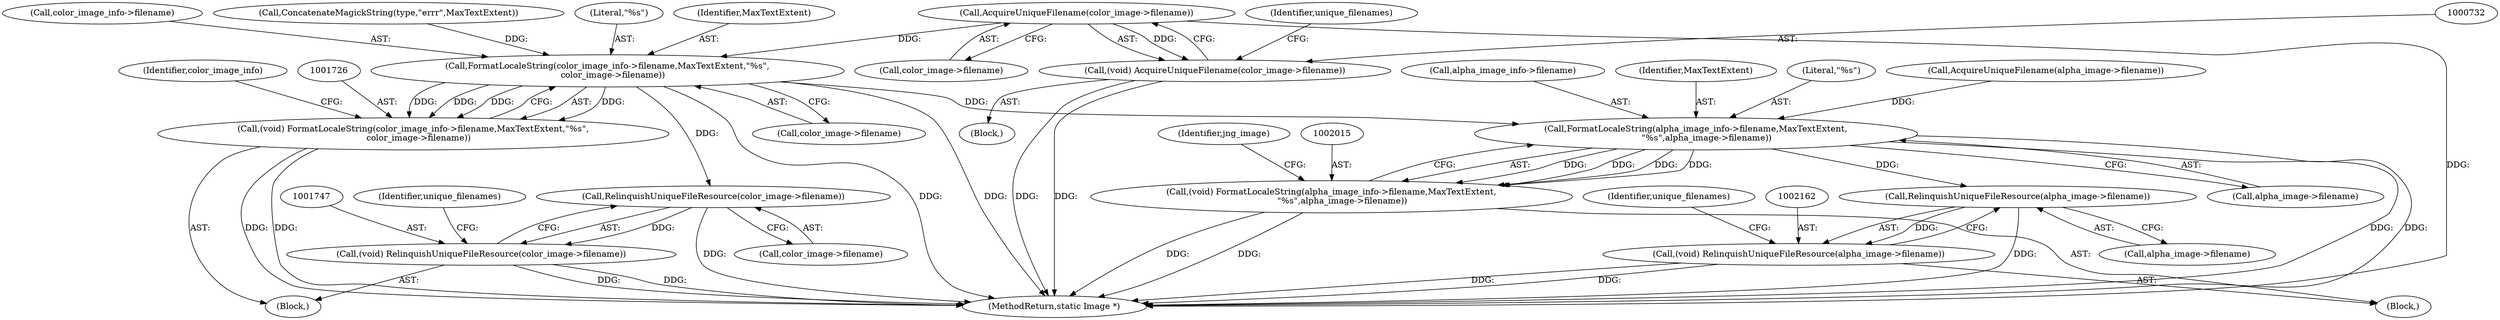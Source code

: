 digraph "0_ImageMagick6_1007b98f8795ad4bea6bc5f68a32d83e982fdae4@pointer" {
"1000733" [label="(Call,AcquireUniqueFilename(color_image->filename))"];
"1000731" [label="(Call,(void) AcquireUniqueFilename(color_image->filename))"];
"1001727" [label="(Call,FormatLocaleString(color_image_info->filename,MaxTextExtent,\"%s\",\n    color_image->filename))"];
"1001725" [label="(Call,(void) FormatLocaleString(color_image_info->filename,MaxTextExtent,\"%s\",\n    color_image->filename))"];
"1001748" [label="(Call,RelinquishUniqueFileResource(color_image->filename))"];
"1001746" [label="(Call,(void) RelinquishUniqueFileResource(color_image->filename))"];
"1002016" [label="(Call,FormatLocaleString(alpha_image_info->filename,MaxTextExtent,\n        \"%s\",alpha_image->filename))"];
"1002014" [label="(Call,(void) FormatLocaleString(alpha_image_info->filename,MaxTextExtent,\n        \"%s\",alpha_image->filename))"];
"1002163" [label="(Call,RelinquishUniqueFileResource(alpha_image->filename))"];
"1002161" [label="(Call,(void) RelinquishUniqueFileResource(alpha_image->filename))"];
"1000273" [label="(Call,ConcatenateMagickString(type,\"errr\",MaxTextExtent))"];
"1000731" [label="(Call,(void) AcquireUniqueFilename(color_image->filename))"];
"1001725" [label="(Call,(void) FormatLocaleString(color_image_info->filename,MaxTextExtent,\"%s\",\n    color_image->filename))"];
"1002014" [label="(Call,(void) FormatLocaleString(alpha_image_info->filename,MaxTextExtent,\n        \"%s\",alpha_image->filename))"];
"1000121" [label="(Block,)"];
"1002016" [label="(Call,FormatLocaleString(alpha_image_info->filename,MaxTextExtent,\n        \"%s\",alpha_image->filename))"];
"1001753" [label="(Identifier,unique_filenames)"];
"1001746" [label="(Call,(void) RelinquishUniqueFileResource(color_image->filename))"];
"1001732" [label="(Literal,\"%s\")"];
"1002026" [label="(Identifier,jng_image)"];
"1002161" [label="(Call,(void) RelinquishUniqueFileResource(alpha_image->filename))"];
"1001965" [label="(Block,)"];
"1002017" [label="(Call,alpha_image_info->filename)"];
"1002330" [label="(MethodReturn,static Image *)"];
"1001738" [label="(Identifier,color_image_info)"];
"1001748" [label="(Call,RelinquishUniqueFileResource(color_image->filename))"];
"1002022" [label="(Call,alpha_image->filename)"];
"1002164" [label="(Call,alpha_image->filename)"];
"1001733" [label="(Call,color_image->filename)"];
"1001749" [label="(Call,color_image->filename)"];
"1000738" [label="(Identifier,unique_filenames)"];
"1000734" [label="(Call,color_image->filename)"];
"1002168" [label="(Identifier,unique_filenames)"];
"1001731" [label="(Identifier,MaxTextExtent)"];
"1001727" [label="(Call,FormatLocaleString(color_image_info->filename,MaxTextExtent,\"%s\",\n    color_image->filename))"];
"1002020" [label="(Identifier,MaxTextExtent)"];
"1002163" [label="(Call,RelinquishUniqueFileResource(alpha_image->filename))"];
"1000667" [label="(Block,)"];
"1001728" [label="(Call,color_image_info->filename)"];
"1002021" [label="(Literal,\"%s\")"];
"1000733" [label="(Call,AcquireUniqueFilename(color_image->filename))"];
"1000840" [label="(Call,AcquireUniqueFilename(alpha_image->filename))"];
"1000733" -> "1000731"  [label="AST: "];
"1000733" -> "1000734"  [label="CFG: "];
"1000734" -> "1000733"  [label="AST: "];
"1000731" -> "1000733"  [label="CFG: "];
"1000733" -> "1002330"  [label="DDG: "];
"1000733" -> "1000731"  [label="DDG: "];
"1000733" -> "1001727"  [label="DDG: "];
"1000731" -> "1000667"  [label="AST: "];
"1000732" -> "1000731"  [label="AST: "];
"1000738" -> "1000731"  [label="CFG: "];
"1000731" -> "1002330"  [label="DDG: "];
"1000731" -> "1002330"  [label="DDG: "];
"1001727" -> "1001725"  [label="AST: "];
"1001727" -> "1001733"  [label="CFG: "];
"1001728" -> "1001727"  [label="AST: "];
"1001731" -> "1001727"  [label="AST: "];
"1001732" -> "1001727"  [label="AST: "];
"1001733" -> "1001727"  [label="AST: "];
"1001725" -> "1001727"  [label="CFG: "];
"1001727" -> "1002330"  [label="DDG: "];
"1001727" -> "1002330"  [label="DDG: "];
"1001727" -> "1001725"  [label="DDG: "];
"1001727" -> "1001725"  [label="DDG: "];
"1001727" -> "1001725"  [label="DDG: "];
"1001727" -> "1001725"  [label="DDG: "];
"1000273" -> "1001727"  [label="DDG: "];
"1001727" -> "1001748"  [label="DDG: "];
"1001727" -> "1002016"  [label="DDG: "];
"1001725" -> "1000121"  [label="AST: "];
"1001726" -> "1001725"  [label="AST: "];
"1001738" -> "1001725"  [label="CFG: "];
"1001725" -> "1002330"  [label="DDG: "];
"1001725" -> "1002330"  [label="DDG: "];
"1001748" -> "1001746"  [label="AST: "];
"1001748" -> "1001749"  [label="CFG: "];
"1001749" -> "1001748"  [label="AST: "];
"1001746" -> "1001748"  [label="CFG: "];
"1001748" -> "1002330"  [label="DDG: "];
"1001748" -> "1001746"  [label="DDG: "];
"1001746" -> "1000121"  [label="AST: "];
"1001747" -> "1001746"  [label="AST: "];
"1001753" -> "1001746"  [label="CFG: "];
"1001746" -> "1002330"  [label="DDG: "];
"1001746" -> "1002330"  [label="DDG: "];
"1002016" -> "1002014"  [label="AST: "];
"1002016" -> "1002022"  [label="CFG: "];
"1002017" -> "1002016"  [label="AST: "];
"1002020" -> "1002016"  [label="AST: "];
"1002021" -> "1002016"  [label="AST: "];
"1002022" -> "1002016"  [label="AST: "];
"1002014" -> "1002016"  [label="CFG: "];
"1002016" -> "1002330"  [label="DDG: "];
"1002016" -> "1002330"  [label="DDG: "];
"1002016" -> "1002014"  [label="DDG: "];
"1002016" -> "1002014"  [label="DDG: "];
"1002016" -> "1002014"  [label="DDG: "];
"1002016" -> "1002014"  [label="DDG: "];
"1000840" -> "1002016"  [label="DDG: "];
"1002016" -> "1002163"  [label="DDG: "];
"1002014" -> "1001965"  [label="AST: "];
"1002015" -> "1002014"  [label="AST: "];
"1002026" -> "1002014"  [label="CFG: "];
"1002014" -> "1002330"  [label="DDG: "];
"1002014" -> "1002330"  [label="DDG: "];
"1002163" -> "1002161"  [label="AST: "];
"1002163" -> "1002164"  [label="CFG: "];
"1002164" -> "1002163"  [label="AST: "];
"1002161" -> "1002163"  [label="CFG: "];
"1002163" -> "1002330"  [label="DDG: "];
"1002163" -> "1002161"  [label="DDG: "];
"1002161" -> "1001965"  [label="AST: "];
"1002162" -> "1002161"  [label="AST: "];
"1002168" -> "1002161"  [label="CFG: "];
"1002161" -> "1002330"  [label="DDG: "];
"1002161" -> "1002330"  [label="DDG: "];
}
